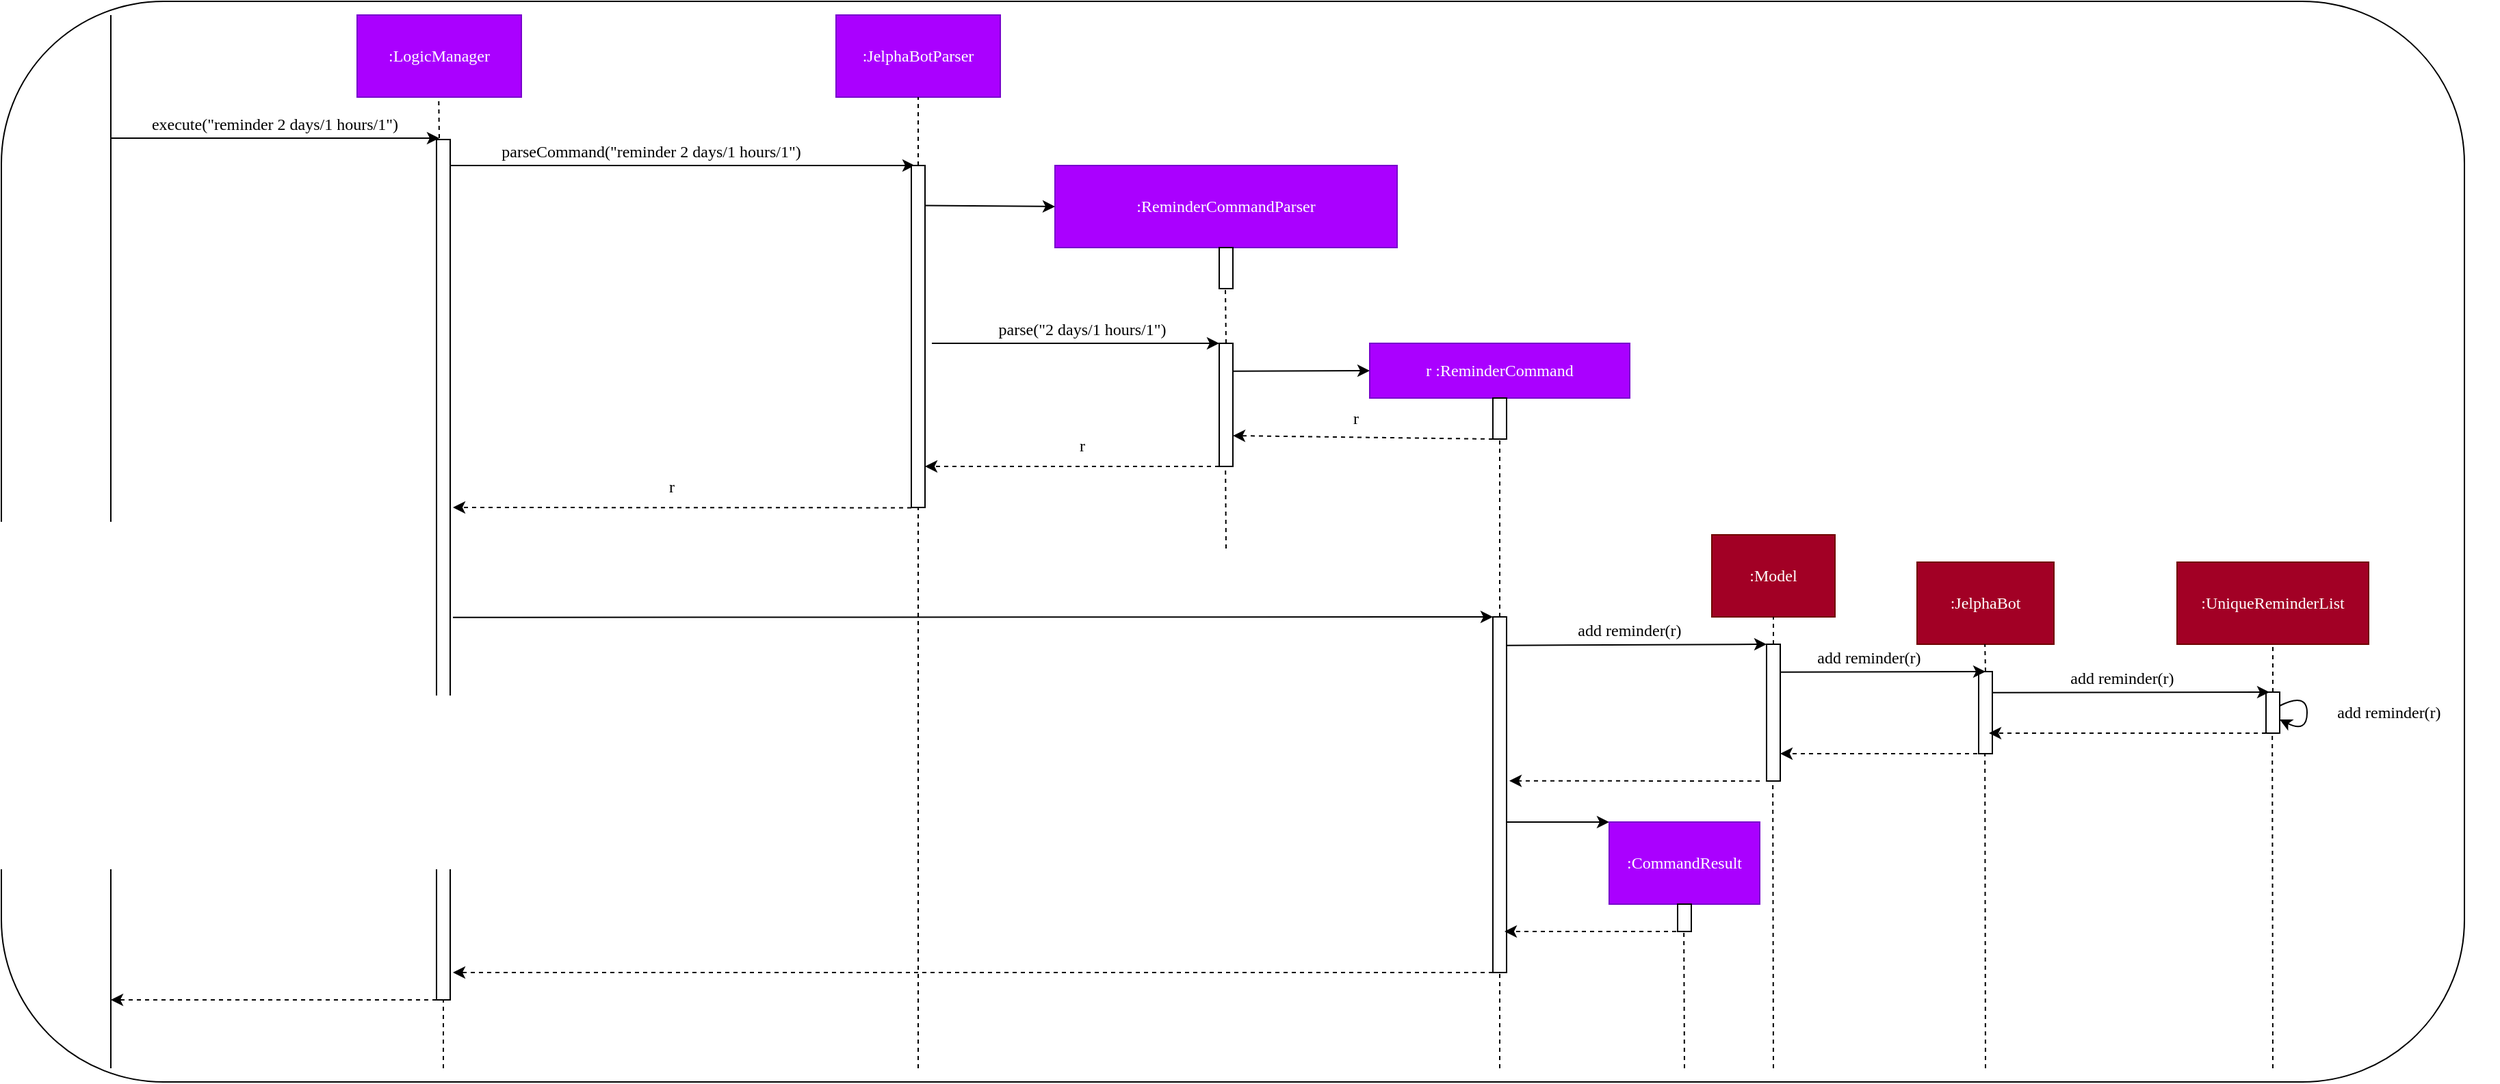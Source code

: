 <mxfile version="12.9.6" type="device"><diagram name="Page-1" id="9361dd3d-8414-5efd-6122-117bd74ce7a7"><mxGraphModel dx="2025" dy="820" grid="1" gridSize="10" guides="1" tooltips="1" connect="1" arrows="1" fold="1" page="0" pageScale="1.5" pageWidth="826" pageHeight="1169" background="#ffffff" math="0" shadow="0"><root><mxCell id="0"/><mxCell id="1" parent="0"/><mxCell id="sQZ0v8X6X_9FEj70ZxOo-188" value="" style="rounded=1;whiteSpace=wrap;html=1;fontFamily=Verdana;" vertex="1" parent="1"><mxGeometry x="-330" y="270" width="1800" height="790" as="geometry"/></mxCell><mxCell id="sQZ0v8X6X_9FEj70ZxOo-93" value=":LogicManager" style="rounded=0;whiteSpace=wrap;html=1;fontFamily=Verdana;fillColor=#aa00ff;strokeColor=#7700CC;fontColor=#ffffff;" vertex="1" parent="1"><mxGeometry x="-70" y="280" width="120" height="60" as="geometry"/></mxCell><mxCell id="sQZ0v8X6X_9FEj70ZxOo-94" value=":JelphaBotParser" style="rounded=0;whiteSpace=wrap;html=1;fontFamily=Verdana;fillColor=#aa00ff;strokeColor=#7700CC;fontColor=#ffffff;" vertex="1" parent="1"><mxGeometry x="280" y="280" width="120" height="60" as="geometry"/></mxCell><mxCell id="sQZ0v8X6X_9FEj70ZxOo-95" value=":ReminderCommandParser" style="rounded=0;whiteSpace=wrap;html=1;fontFamily=Verdana;fillColor=#aa00ff;strokeColor=#7700CC;fontColor=#ffffff;" vertex="1" parent="1"><mxGeometry x="440" y="390" width="250" height="60" as="geometry"/></mxCell><mxCell id="sQZ0v8X6X_9FEj70ZxOo-96" value="r :ReminderCommand" style="rounded=0;whiteSpace=wrap;html=1;fontFamily=Verdana;fillColor=#aa00ff;strokeColor=#7700CC;fontColor=#ffffff;" vertex="1" parent="1"><mxGeometry x="670" y="520" width="190" height="40" as="geometry"/></mxCell><mxCell id="sQZ0v8X6X_9FEj70ZxOo-100" value=":Model" style="rounded=0;whiteSpace=wrap;html=1;fontFamily=Verdana;fillColor=#a20025;strokeColor=#6F0000;fontColor=#ffffff;" vertex="1" parent="1"><mxGeometry x="920" y="660" width="90" height="60" as="geometry"/></mxCell><mxCell id="sQZ0v8X6X_9FEj70ZxOo-101" value=":JelphaBot" style="rounded=0;whiteSpace=wrap;html=1;fontFamily=Verdana;fillColor=#a20025;strokeColor=#6F0000;fontColor=#ffffff;" vertex="1" parent="1"><mxGeometry x="1070" y="680" width="100" height="60" as="geometry"/></mxCell><mxCell id="sQZ0v8X6X_9FEj70ZxOo-103" value=":UniqueReminderList" style="rounded=0;whiteSpace=wrap;html=1;fontFamily=Verdana;fillColor=#a20025;strokeColor=#6F0000;fontColor=#ffffff;" vertex="1" parent="1"><mxGeometry x="1260" y="680" width="140" height="60" as="geometry"/></mxCell><mxCell id="sQZ0v8X6X_9FEj70ZxOo-107" value="" style="endArrow=none;html=1;fontFamily=Verdana;" edge="1" parent="1"><mxGeometry width="50" height="50" relative="1" as="geometry"><mxPoint x="-250" y="1050" as="sourcePoint"/><mxPoint x="-250" y="280" as="targetPoint"/></mxGeometry></mxCell><mxCell id="sQZ0v8X6X_9FEj70ZxOo-109" value="" style="endArrow=none;dashed=1;html=1;fontFamily=Verdana;entryX=0.397;entryY=1.042;entryDx=0;entryDy=0;entryPerimeter=0;" edge="1" parent="1"><mxGeometry width="50" height="50" relative="1" as="geometry"><mxPoint x="-10" y="370" as="sourcePoint"/><mxPoint x="-10.36" y="342.52" as="targetPoint"/></mxGeometry></mxCell><mxCell id="sQZ0v8X6X_9FEj70ZxOo-108" value="" style="endArrow=classic;html=1;fontFamily=Verdana;" edge="1" parent="1"><mxGeometry width="50" height="50" relative="1" as="geometry"><mxPoint x="-250" y="370" as="sourcePoint"/><mxPoint x="-10" y="370" as="targetPoint"/></mxGeometry></mxCell><mxCell id="sQZ0v8X6X_9FEj70ZxOo-111" value="execute(&quot;reminder 2 days/1 hours/1&quot;)" style="text;html=1;strokeColor=none;fillColor=none;align=center;verticalAlign=middle;whiteSpace=wrap;rounded=0;fontFamily=Verdana;" vertex="1" parent="1"><mxGeometry x="-270" y="350" width="280" height="20" as="geometry"/></mxCell><mxCell id="sQZ0v8X6X_9FEj70ZxOo-112" value="" style="endArrow=classic;html=1;fontFamily=Verdana;entryX=0.25;entryY=0;entryDx=0;entryDy=0;" edge="1" parent="1" target="sQZ0v8X6X_9FEj70ZxOo-118"><mxGeometry width="50" height="50" relative="1" as="geometry"><mxPoint x="-5" y="390" as="sourcePoint"/><mxPoint x="330" y="390" as="targetPoint"/></mxGeometry></mxCell><mxCell id="sQZ0v8X6X_9FEj70ZxOo-113" value="parseCommand(&quot;reminder 2 days/1 hours/1&quot;)" style="text;html=1;strokeColor=none;fillColor=none;align=center;verticalAlign=middle;whiteSpace=wrap;rounded=0;fontFamily=Verdana;" vertex="1" parent="1"><mxGeometry x="-30" y="370" width="350" height="20" as="geometry"/></mxCell><mxCell id="sQZ0v8X6X_9FEj70ZxOo-117" value="" style="endArrow=none;dashed=1;html=1;fontFamily=Verdana;entryX=0.5;entryY=1;entryDx=0;entryDy=0;" edge="1" parent="1" target="sQZ0v8X6X_9FEj70ZxOo-94"><mxGeometry width="50" height="50" relative="1" as="geometry"><mxPoint x="340" y="390" as="sourcePoint"/><mxPoint x="360" y="400" as="targetPoint"/></mxGeometry></mxCell><mxCell id="sQZ0v8X6X_9FEj70ZxOo-118" value="" style="rounded=0;whiteSpace=wrap;html=1;fontFamily=Verdana;" vertex="1" parent="1"><mxGeometry x="335" y="390" width="10" height="250" as="geometry"/></mxCell><mxCell id="sQZ0v8X6X_9FEj70ZxOo-119" value="" style="endArrow=classic;html=1;fontFamily=Verdana;exitX=0.988;exitY=0.117;exitDx=0;exitDy=0;exitPerimeter=0;" edge="1" parent="1" source="sQZ0v8X6X_9FEj70ZxOo-118"><mxGeometry width="50" height="50" relative="1" as="geometry"><mxPoint x="430" y="470" as="sourcePoint"/><mxPoint x="440" y="420" as="targetPoint"/></mxGeometry></mxCell><mxCell id="sQZ0v8X6X_9FEj70ZxOo-120" value="" style="rounded=0;whiteSpace=wrap;html=1;fontFamily=Verdana;" vertex="1" parent="1"><mxGeometry x="560" y="450" width="10" height="30" as="geometry"/></mxCell><mxCell id="sQZ0v8X6X_9FEj70ZxOo-121" value="" style="endArrow=none;dashed=1;html=1;fontFamily=Verdana;entryX=0.25;entryY=1;entryDx=0;entryDy=0;" edge="1" parent="1"><mxGeometry width="50" height="50" relative="1" as="geometry"><mxPoint x="565" y="520" as="sourcePoint"/><mxPoint x="564.5" y="480" as="targetPoint"/></mxGeometry></mxCell><mxCell id="sQZ0v8X6X_9FEj70ZxOo-122" value="" style="endArrow=classic;html=1;fontFamily=Verdana;" edge="1" parent="1"><mxGeometry width="50" height="50" relative="1" as="geometry"><mxPoint x="350" y="520" as="sourcePoint"/><mxPoint x="560" y="520" as="targetPoint"/></mxGeometry></mxCell><mxCell id="sQZ0v8X6X_9FEj70ZxOo-123" value="&lt;font face=&quot;Verdana&quot;&gt;parse(&quot;2 days/1 hours/1&quot;)&lt;/font&gt;" style="text;html=1;strokeColor=none;fillColor=none;align=center;verticalAlign=middle;whiteSpace=wrap;rounded=0;" vertex="1" parent="1"><mxGeometry x="335" y="500" width="250" height="20" as="geometry"/></mxCell><mxCell id="sQZ0v8X6X_9FEj70ZxOo-124" value="" style="rounded=0;whiteSpace=wrap;html=1;fontFamily=Verdana;" vertex="1" parent="1"><mxGeometry x="560" y="520" width="10" height="90" as="geometry"/></mxCell><mxCell id="sQZ0v8X6X_9FEj70ZxOo-125" value="" style="endArrow=classic;html=1;fontFamily=Verdana;exitX=0.914;exitY=0.041;exitDx=0;exitDy=0;exitPerimeter=0;entryX=0;entryY=0.5;entryDx=0;entryDy=0;" edge="1" parent="1" target="sQZ0v8X6X_9FEj70ZxOo-96"><mxGeometry width="50" height="50" relative="1" as="geometry"><mxPoint x="570.0" y="540.34" as="sourcePoint"/><mxPoint x="665.86" y="540" as="targetPoint"/></mxGeometry></mxCell><mxCell id="sQZ0v8X6X_9FEj70ZxOo-127" value="" style="rounded=0;whiteSpace=wrap;html=1;fontFamily=Verdana;" vertex="1" parent="1"><mxGeometry x="760" y="560" width="10" height="30" as="geometry"/></mxCell><mxCell id="sQZ0v8X6X_9FEj70ZxOo-128" value="" style="endArrow=classic;html=1;fontFamily=Verdana;exitX=0;exitY=1;exitDx=0;exitDy=0;entryX=1;entryY=0.75;entryDx=0;entryDy=0;dashed=1;" edge="1" parent="1" source="sQZ0v8X6X_9FEj70ZxOo-127" target="sQZ0v8X6X_9FEj70ZxOo-124"><mxGeometry width="50" height="50" relative="1" as="geometry"><mxPoint x="500" y="570" as="sourcePoint"/><mxPoint x="550" y="520" as="targetPoint"/></mxGeometry></mxCell><mxCell id="sQZ0v8X6X_9FEj70ZxOo-129" value="" style="endArrow=classic;html=1;fontFamily=Verdana;exitX=0;exitY=1;exitDx=0;exitDy=0;dashed=1;" edge="1" parent="1"><mxGeometry width="50" height="50" relative="1" as="geometry"><mxPoint x="560" y="610" as="sourcePoint"/><mxPoint x="345" y="610" as="targetPoint"/></mxGeometry></mxCell><mxCell id="sQZ0v8X6X_9FEj70ZxOo-130" value="r" style="text;html=1;strokeColor=none;fillColor=none;align=center;verticalAlign=middle;whiteSpace=wrap;rounded=0;fontFamily=Verdana;" vertex="1" parent="1"><mxGeometry x="440" y="580" width="40" height="30" as="geometry"/></mxCell><mxCell id="sQZ0v8X6X_9FEj70ZxOo-131" value="r" style="text;html=1;strokeColor=none;fillColor=none;align=center;verticalAlign=middle;whiteSpace=wrap;rounded=0;fontFamily=Verdana;" vertex="1" parent="1"><mxGeometry x="640" y="560" width="40" height="30" as="geometry"/></mxCell><mxCell id="sQZ0v8X6X_9FEj70ZxOo-132" value="" style="endArrow=none;dashed=1;html=1;fontFamily=Verdana;" edge="1" parent="1" source="sQZ0v8X6X_9FEj70ZxOo-141"><mxGeometry width="50" height="50" relative="1" as="geometry"><mxPoint x="765" y="840" as="sourcePoint"/><mxPoint x="765" y="590" as="targetPoint"/></mxGeometry></mxCell><mxCell id="sQZ0v8X6X_9FEj70ZxOo-133" value="" style="endArrow=none;dashed=1;html=1;fontFamily=Verdana;" edge="1" parent="1"><mxGeometry width="50" height="50" relative="1" as="geometry"><mxPoint x="565" y="670" as="sourcePoint"/><mxPoint x="564.58" y="610" as="targetPoint"/></mxGeometry></mxCell><mxCell id="sQZ0v8X6X_9FEj70ZxOo-134" value="" style="endArrow=classic;html=1;fontFamily=Verdana;exitX=0;exitY=1;exitDx=0;exitDy=0;dashed=1;" edge="1" parent="1"><mxGeometry width="50" height="50" relative="1" as="geometry"><mxPoint x="335" y="640.22" as="sourcePoint"/><mxPoint y="640" as="targetPoint"/></mxGeometry></mxCell><mxCell id="sQZ0v8X6X_9FEj70ZxOo-136" value="r" style="text;html=1;strokeColor=none;fillColor=none;align=center;verticalAlign=middle;whiteSpace=wrap;rounded=0;fontFamily=Verdana;" vertex="1" parent="1"><mxGeometry x="140" y="610" width="40" height="30" as="geometry"/></mxCell><mxCell id="sQZ0v8X6X_9FEj70ZxOo-110" value="" style="rounded=0;whiteSpace=wrap;html=1;fontFamily=Verdana;" vertex="1" parent="1"><mxGeometry x="-12" y="371" width="10" height="629" as="geometry"/></mxCell><mxCell id="sQZ0v8X6X_9FEj70ZxOo-137" value="" style="endArrow=none;dashed=1;html=1;fontFamily=Verdana;entryX=0.5;entryY=1;entryDx=0;entryDy=0;" edge="1" parent="1" target="sQZ0v8X6X_9FEj70ZxOo-118"><mxGeometry width="50" height="50" relative="1" as="geometry"><mxPoint x="340" y="1050" as="sourcePoint"/><mxPoint x="339.58" y="640" as="targetPoint"/></mxGeometry></mxCell><mxCell id="sQZ0v8X6X_9FEj70ZxOo-138" value="" style="shape=image;html=1;verticalAlign=top;verticalLabelPosition=bottom;labelBackgroundColor=#ffffff;imageAspect=0;aspect=fixed;image=https://cdn2.iconfinder.com/data/icons/essential-web-1-1/50/close-cross-error-wrong-reject-128.png" vertex="1" parent="1"><mxGeometry x="543.21" y="650" width="43.58" height="43.58" as="geometry"/></mxCell><mxCell id="sQZ0v8X6X_9FEj70ZxOo-140" value="" style="endArrow=classic;html=1;fontFamily=Verdana;exitX=0.914;exitY=0.041;exitDx=0;exitDy=0;exitPerimeter=0;entryX=0;entryY=0;entryDx=0;entryDy=0;" edge="1" parent="1" target="sQZ0v8X6X_9FEj70ZxOo-141"><mxGeometry width="50" height="50" relative="1" as="geometry"><mxPoint y="720.34" as="sourcePoint"/><mxPoint x="520" y="720" as="targetPoint"/></mxGeometry></mxCell><mxCell id="sQZ0v8X6X_9FEj70ZxOo-141" value="" style="rounded=0;whiteSpace=wrap;html=1;fontFamily=Verdana;" vertex="1" parent="1"><mxGeometry x="760" y="720" width="10" height="260" as="geometry"/></mxCell><mxCell id="sQZ0v8X6X_9FEj70ZxOo-142" value="" style="endArrow=none;dashed=1;html=1;fontFamily=Verdana;" edge="1" parent="1" target="sQZ0v8X6X_9FEj70ZxOo-141"><mxGeometry width="50" height="50" relative="1" as="geometry"><mxPoint x="765" y="1050" as="sourcePoint"/><mxPoint x="765" y="590" as="targetPoint"/></mxGeometry></mxCell><mxCell id="sQZ0v8X6X_9FEj70ZxOo-143" value="" style="endArrow=classic;html=1;fontFamily=Verdana;exitX=0.914;exitY=0.041;exitDx=0;exitDy=0;exitPerimeter=0;entryX=0;entryY=0;entryDx=0;entryDy=0;" edge="1" parent="1" target="sQZ0v8X6X_9FEj70ZxOo-146"><mxGeometry width="50" height="50" relative="1" as="geometry"><mxPoint x="770" y="740.84" as="sourcePoint"/><mxPoint x="950" y="741" as="targetPoint"/></mxGeometry></mxCell><mxCell id="sQZ0v8X6X_9FEj70ZxOo-144" value="add reminder(r)" style="text;html=1;strokeColor=none;fillColor=none;align=center;verticalAlign=middle;whiteSpace=wrap;rounded=0;fontFamily=Verdana;" vertex="1" parent="1"><mxGeometry x="780" y="720" width="160" height="20" as="geometry"/></mxCell><mxCell id="sQZ0v8X6X_9FEj70ZxOo-145" value="" style="endArrow=none;dashed=1;html=1;fontFamily=Verdana;exitX=0.5;exitY=0;exitDx=0;exitDy=0;entryX=0.5;entryY=1;entryDx=0;entryDy=0;" edge="1" parent="1" source="sQZ0v8X6X_9FEj70ZxOo-146" target="sQZ0v8X6X_9FEj70ZxOo-100"><mxGeometry width="50" height="50" relative="1" as="geometry"><mxPoint x="970" y="960" as="sourcePoint"/><mxPoint x="970" y="720" as="targetPoint"/></mxGeometry></mxCell><mxCell id="sQZ0v8X6X_9FEj70ZxOo-146" value="" style="rounded=0;whiteSpace=wrap;html=1;fontFamily=Verdana;" vertex="1" parent="1"><mxGeometry x="960" y="740" width="10" height="100" as="geometry"/></mxCell><mxCell id="sQZ0v8X6X_9FEj70ZxOo-153" value="" style="endArrow=none;dashed=1;html=1;fontFamily=Verdana;" edge="1" parent="1"><mxGeometry width="50" height="50" relative="1" as="geometry"><mxPoint x="1120" y="760" as="sourcePoint"/><mxPoint x="1119.58" y="740" as="targetPoint"/></mxGeometry></mxCell><mxCell id="sQZ0v8X6X_9FEj70ZxOo-154" value="" style="rounded=0;whiteSpace=wrap;html=1;fontFamily=Verdana;" vertex="1" parent="1"><mxGeometry x="1115" y="760" width="10" height="60" as="geometry"/></mxCell><mxCell id="sQZ0v8X6X_9FEj70ZxOo-152" value="" style="endArrow=classic;html=1;fontFamily=Verdana;exitX=0.914;exitY=0.041;exitDx=0;exitDy=0;exitPerimeter=0;" edge="1" parent="1"><mxGeometry width="50" height="50" relative="1" as="geometry"><mxPoint x="970" y="760.34" as="sourcePoint"/><mxPoint x="1120" y="760" as="targetPoint"/></mxGeometry></mxCell><mxCell id="sQZ0v8X6X_9FEj70ZxOo-155" value="add reminder(r)" style="text;html=1;strokeColor=none;fillColor=none;align=center;verticalAlign=middle;whiteSpace=wrap;rounded=0;fontFamily=Verdana;" vertex="1" parent="1"><mxGeometry x="955" y="740" width="160" height="20" as="geometry"/></mxCell><mxCell id="sQZ0v8X6X_9FEj70ZxOo-156" value="" style="endArrow=none;dashed=1;html=1;fontFamily=Verdana;entryX=0.5;entryY=1;entryDx=0;entryDy=0;exitX=0.5;exitY=0;exitDx=0;exitDy=0;" edge="1" parent="1" source="sQZ0v8X6X_9FEj70ZxOo-158" target="sQZ0v8X6X_9FEj70ZxOo-103"><mxGeometry width="50" height="50" relative="1" as="geometry"><mxPoint x="1330" y="760" as="sourcePoint"/><mxPoint x="1129.58" y="750" as="targetPoint"/></mxGeometry></mxCell><mxCell id="sQZ0v8X6X_9FEj70ZxOo-158" value="" style="rounded=0;whiteSpace=wrap;html=1;fontFamily=Verdana;" vertex="1" parent="1"><mxGeometry x="1325" y="775" width="10" height="30" as="geometry"/></mxCell><mxCell id="sQZ0v8X6X_9FEj70ZxOo-159" value="add reminder(r)" style="text;html=1;strokeColor=none;fillColor=none;align=center;verticalAlign=middle;whiteSpace=wrap;rounded=0;fontFamily=Verdana;" vertex="1" parent="1"><mxGeometry x="1140" y="755" width="160" height="20" as="geometry"/></mxCell><mxCell id="sQZ0v8X6X_9FEj70ZxOo-160" value="" style="endArrow=classic;html=1;fontFamily=Verdana;exitX=0.914;exitY=0.041;exitDx=0;exitDy=0;exitPerimeter=0;entryX=0.25;entryY=0;entryDx=0;entryDy=0;" edge="1" parent="1" target="sQZ0v8X6X_9FEj70ZxOo-158"><mxGeometry width="50" height="50" relative="1" as="geometry"><mxPoint x="1125" y="775.34" as="sourcePoint"/><mxPoint x="1320" y="775" as="targetPoint"/></mxGeometry></mxCell><mxCell id="sQZ0v8X6X_9FEj70ZxOo-161" value="" style="endArrow=classic;html=1;fontFamily=Verdana;exitX=0;exitY=1;exitDx=0;exitDy=0;dashed=1;" edge="1" parent="1" source="sQZ0v8X6X_9FEj70ZxOo-158"><mxGeometry width="50" height="50" relative="1" as="geometry"><mxPoint x="1317.5" y="807" as="sourcePoint"/><mxPoint x="1122.5" y="805" as="targetPoint"/></mxGeometry></mxCell><mxCell id="sQZ0v8X6X_9FEj70ZxOo-162" value="" style="endArrow=classic;html=1;fontFamily=Verdana;strokeColor=none;curved=1;" edge="1" parent="1"><mxGeometry width="50" height="50" relative="1" as="geometry"><mxPoint x="1210" y="740" as="sourcePoint"/><mxPoint x="1260" y="690" as="targetPoint"/><Array as="points"><mxPoint x="1260" y="740"/><mxPoint x="1210" y="690"/></Array></mxGeometry></mxCell><mxCell id="sQZ0v8X6X_9FEj70ZxOo-169" value="" style="endArrow=classic;html=1;fontFamily=Verdana;curved=1;" edge="1" parent="1"><mxGeometry width="50" height="50" relative="1" as="geometry"><mxPoint x="1335" y="785" as="sourcePoint"/><mxPoint x="1335" y="795" as="targetPoint"/><Array as="points"><mxPoint x="1355" y="775"/><mxPoint x="1355" y="805"/></Array></mxGeometry></mxCell><mxCell id="sQZ0v8X6X_9FEj70ZxOo-170" value="add reminder(r)" style="text;html=1;strokeColor=none;fillColor=none;align=center;verticalAlign=middle;whiteSpace=wrap;rounded=0;fontFamily=Verdana;" vertex="1" parent="1"><mxGeometry x="1335" y="780" width="160" height="20" as="geometry"/></mxCell><mxCell id="sQZ0v8X6X_9FEj70ZxOo-172" value="" style="endArrow=classic;html=1;fontFamily=Verdana;dashed=1;" edge="1" parent="1"><mxGeometry width="50" height="50" relative="1" as="geometry"><mxPoint x="1120" y="820" as="sourcePoint"/><mxPoint x="970" y="820" as="targetPoint"/></mxGeometry></mxCell><mxCell id="sQZ0v8X6X_9FEj70ZxOo-173" value="" style="endArrow=none;dashed=1;html=1;fontFamily=Verdana;entryX=0.5;entryY=1;entryDx=0;entryDy=0;" edge="1" parent="1"><mxGeometry width="50" height="50" relative="1" as="geometry"><mxPoint x="1330" y="1050" as="sourcePoint"/><mxPoint x="1329.58" y="805" as="targetPoint"/></mxGeometry></mxCell><mxCell id="sQZ0v8X6X_9FEj70ZxOo-174" value="" style="endArrow=none;dashed=1;html=1;fontFamily=Verdana;entryX=0.5;entryY=1;entryDx=0;entryDy=0;" edge="1" parent="1"><mxGeometry width="50" height="50" relative="1" as="geometry"><mxPoint x="1120" y="1050" as="sourcePoint"/><mxPoint x="1119.58" y="820" as="targetPoint"/></mxGeometry></mxCell><mxCell id="sQZ0v8X6X_9FEj70ZxOo-175" value="" style="endArrow=none;dashed=1;html=1;fontFamily=Verdana;entryX=0.5;entryY=1;entryDx=0;entryDy=0;" edge="1" parent="1"><mxGeometry width="50" height="50" relative="1" as="geometry"><mxPoint x="965" y="1050" as="sourcePoint"/><mxPoint x="964.58" y="840" as="targetPoint"/></mxGeometry></mxCell><mxCell id="sQZ0v8X6X_9FEj70ZxOo-176" value="" style="endArrow=classic;html=1;fontFamily=Verdana;dashed=1;entryX=1.201;entryY=0.461;entryDx=0;entryDy=0;entryPerimeter=0;" edge="1" parent="1" target="sQZ0v8X6X_9FEj70ZxOo-141"><mxGeometry width="50" height="50" relative="1" as="geometry"><mxPoint x="955" y="840" as="sourcePoint"/><mxPoint x="805" y="840" as="targetPoint"/></mxGeometry></mxCell><mxCell id="sQZ0v8X6X_9FEj70ZxOo-177" value="" style="endArrow=classic;html=1;fontFamily=Verdana;exitX=1;exitY=0.5;exitDx=0;exitDy=0;" edge="1" parent="1"><mxGeometry width="50" height="50" relative="1" as="geometry"><mxPoint x="770" y="870" as="sourcePoint"/><mxPoint x="845" y="870" as="targetPoint"/></mxGeometry></mxCell><mxCell id="sQZ0v8X6X_9FEj70ZxOo-179" value=":CommandResult" style="rounded=0;whiteSpace=wrap;html=1;fontFamily=Verdana;fillColor=#aa00ff;strokeColor=#7700CC;fontColor=#ffffff;" vertex="1" parent="1"><mxGeometry x="845" y="870" width="110" height="60" as="geometry"/></mxCell><mxCell id="sQZ0v8X6X_9FEj70ZxOo-180" value="" style="rounded=0;whiteSpace=wrap;html=1;fontFamily=Verdana;" vertex="1" parent="1"><mxGeometry x="895" y="930" width="10" height="20" as="geometry"/></mxCell><mxCell id="sQZ0v8X6X_9FEj70ZxOo-181" value="" style="endArrow=classic;html=1;fontFamily=Verdana;dashed=1;entryX=1.201;entryY=0.461;entryDx=0;entryDy=0;entryPerimeter=0;" edge="1" parent="1"><mxGeometry width="50" height="50" relative="1" as="geometry"><mxPoint x="900" y="950" as="sourcePoint"/><mxPoint x="768.51" y="950.0" as="targetPoint"/></mxGeometry></mxCell><mxCell id="sQZ0v8X6X_9FEj70ZxOo-182" value="" style="endArrow=none;dashed=1;html=1;fontFamily=Verdana;entryX=0.5;entryY=1;entryDx=0;entryDy=0;" edge="1" parent="1"><mxGeometry width="50" height="50" relative="1" as="geometry"><mxPoint x="900" y="1050" as="sourcePoint"/><mxPoint x="899.58" y="950" as="targetPoint"/></mxGeometry></mxCell><mxCell id="sQZ0v8X6X_9FEj70ZxOo-183" value="" style="endArrow=classic;html=1;fontFamily=Verdana;dashed=1;" edge="1" parent="1"><mxGeometry width="50" height="50" relative="1" as="geometry"><mxPoint x="760" y="980" as="sourcePoint"/><mxPoint y="980" as="targetPoint"/></mxGeometry></mxCell><mxCell id="sQZ0v8X6X_9FEj70ZxOo-186" value="" style="endArrow=classic;html=1;fontFamily=Verdana;exitX=0;exitY=1;exitDx=0;exitDy=0;dashed=1;" edge="1" parent="1"><mxGeometry width="50" height="50" relative="1" as="geometry"><mxPoint x="-12" y="1000" as="sourcePoint"/><mxPoint x="-250" y="1000" as="targetPoint"/></mxGeometry></mxCell><mxCell id="sQZ0v8X6X_9FEj70ZxOo-187" value="" style="endArrow=none;dashed=1;html=1;fontFamily=Verdana;" edge="1" parent="1"><mxGeometry width="50" height="50" relative="1" as="geometry"><mxPoint x="-7" y="1050" as="sourcePoint"/><mxPoint x="-7" y="1000" as="targetPoint"/></mxGeometry></mxCell></root></mxGraphModel></diagram></mxfile>